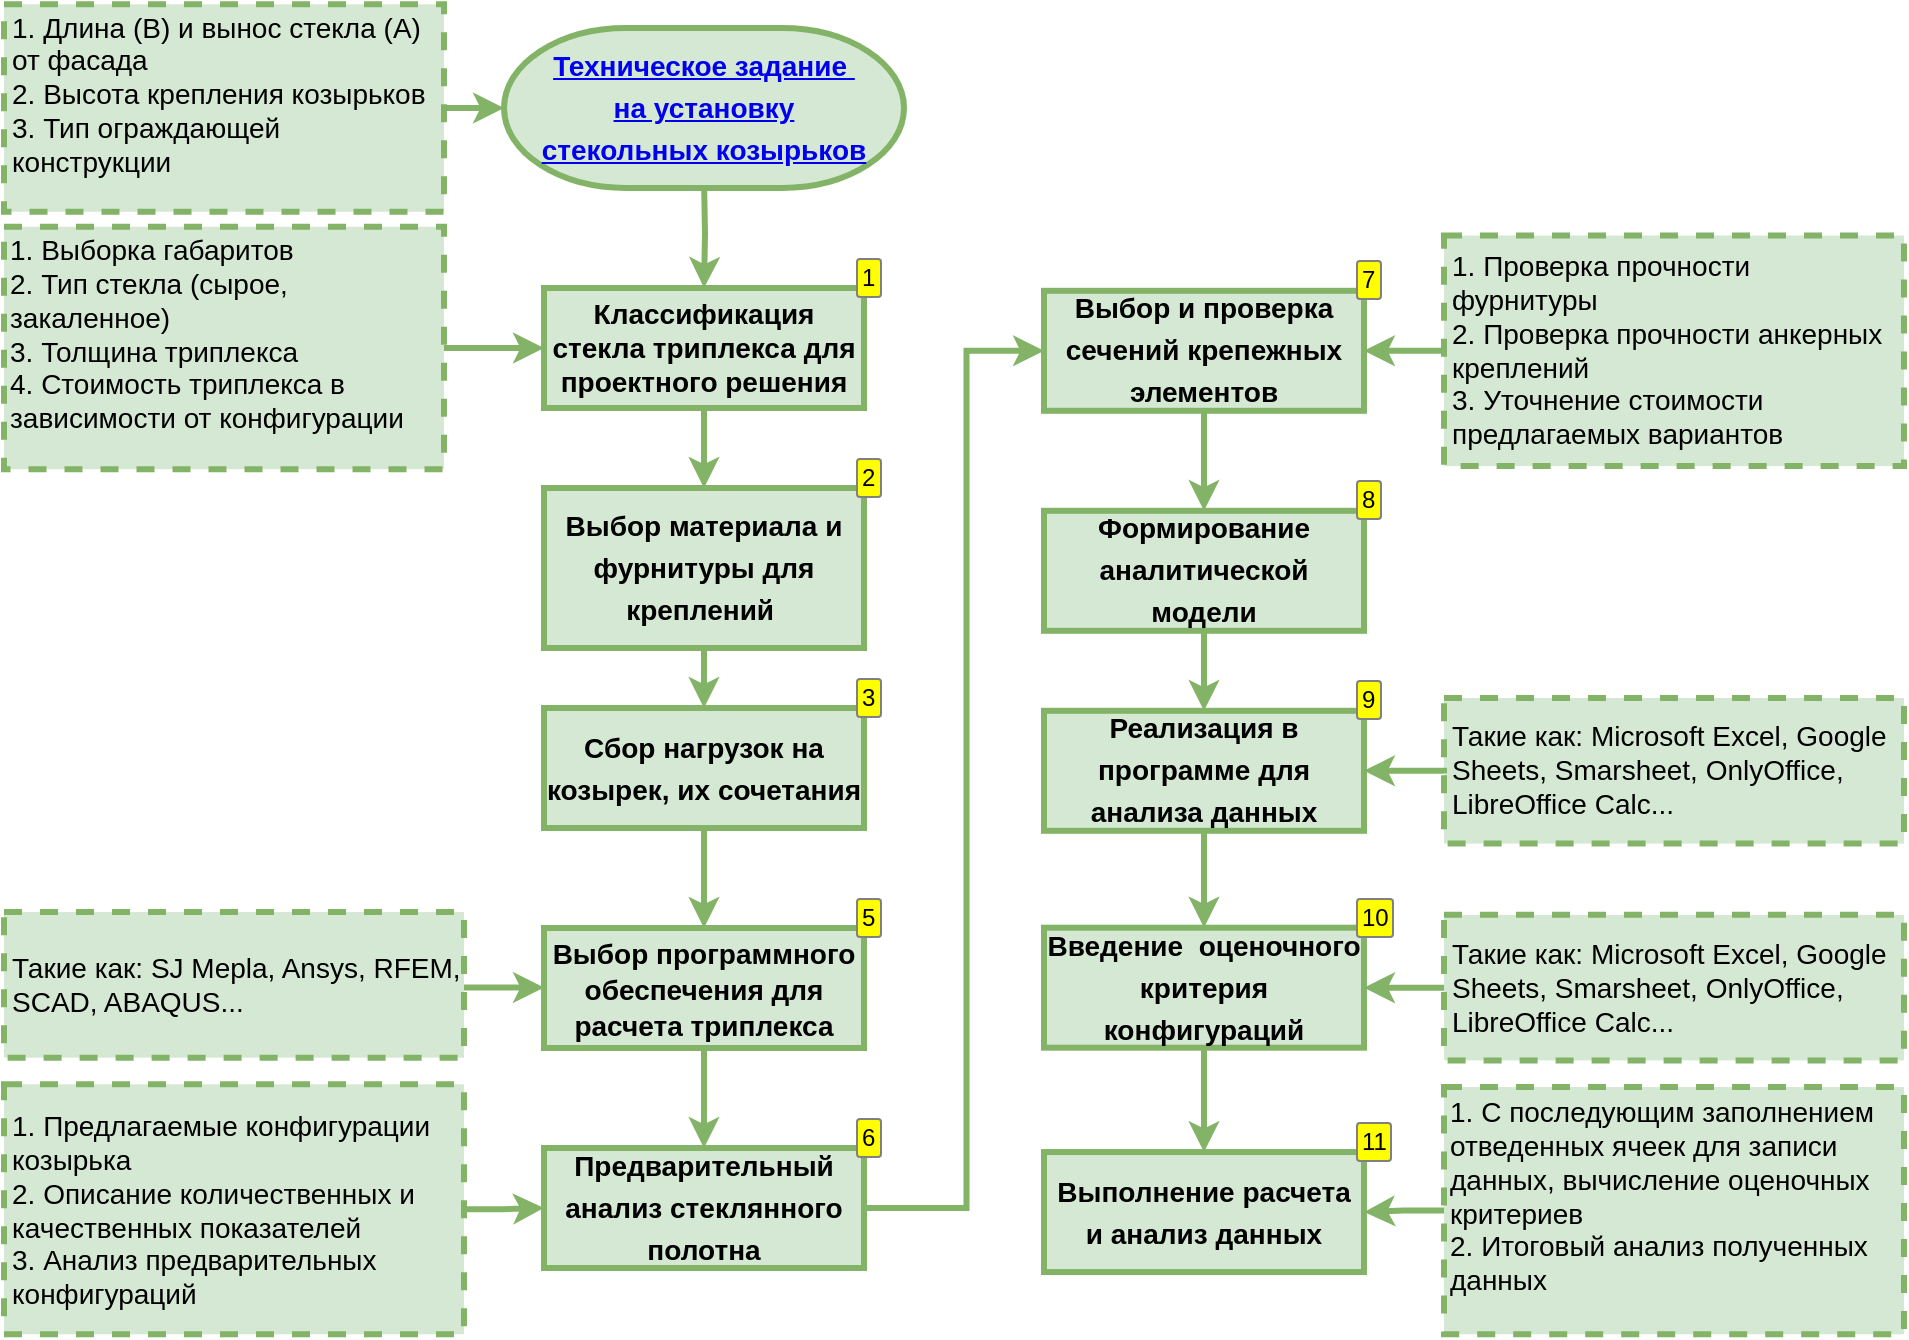 <mxfile version="24.4.13" type="github">
  <diagram name="Page-1" id="2YBvvXClWsGukQMizWep">
    <mxGraphModel dx="1386" dy="783" grid="1" gridSize="10" guides="1" tooltips="1" connect="1" arrows="1" fold="1" page="1" pageScale="1" pageWidth="900" pageHeight="1600" math="0" shadow="0">
      <root>
        <mxCell id="0" />
        <mxCell id="1" parent="0" />
        <mxCell id="lxMVfw37ABalmOMYEqL4-13" style="edgeStyle=orthogonalEdgeStyle;rounded=0;orthogonalLoop=1;jettySize=auto;html=1;exitX=0.5;exitY=1;exitDx=0;exitDy=0;entryX=0.5;entryY=0;entryDx=0;entryDy=0;fillColor=#d5e8d4;strokeColor=#82b366;fontFamily=Arial;fontSize=14;strokeWidth=3;" edge="1" parent="1" target="lxMVfw37ABalmOMYEqL4-19">
          <mxGeometry relative="1" as="geometry">
            <mxPoint x="470" y="235" as="sourcePoint" />
          </mxGeometry>
        </mxCell>
        <mxCell id="lxMVfw37ABalmOMYEqL4-16" style="edgeStyle=orthogonalEdgeStyle;rounded=0;orthogonalLoop=1;jettySize=auto;html=1;exitX=1;exitY=0.5;exitDx=0;exitDy=0;entryX=0;entryY=0.5;entryDx=0;entryDy=0;fillColor=#d5e8d4;strokeColor=#82b366;fontFamily=Arial;fontSize=14;strokeWidth=3;entryPerimeter=0;" edge="1" parent="1" source="lxMVfw37ABalmOMYEqL4-17" target="lxMVfw37ABalmOMYEqL4-55">
          <mxGeometry relative="1" as="geometry">
            <mxPoint x="385" y="200" as="targetPoint" />
          </mxGeometry>
        </mxCell>
        <mxCell id="lxMVfw37ABalmOMYEqL4-17" value="1. Длина (B) и вынос стекла (A) от фасада&lt;div style=&quot;font-size: 14px;&quot;&gt;2.&amp;nbsp;&lt;span style=&quot;text-indent: -18pt; background-color: initial; font-size: 14px;&quot;&gt;Высота крепления козырьков&lt;/span&gt;&lt;/div&gt;&lt;div style=&quot;font-size: 14px;&quot;&gt;&lt;span style=&quot;text-indent: -18pt; background-color: initial; font-size: 14px;&quot;&gt;3. Тип ограждающей конструкции&lt;/span&gt;&lt;/div&gt;&lt;p style=&quot;margin-left: 72pt; text-indent: -18pt; font-size: 14px;&quot; class=&quot;MsoNormal&quot;&gt;&lt;/p&gt;" style="rounded=0;whiteSpace=wrap;html=1;noLabel=0;fixDash=0;container=0;dropTarget=0;collapsible=0;treeFolding=0;treeMoving=0;enumerate=0;enumerateValue=1;comic=0;labelPadding=0;snapToPoint=0;dashed=1;fillColor=#d5e8d4;strokeColor=#82b366;fontFamily=Arial;fontSize=14;spacingLeft=2;align=left;strokeWidth=3;" vertex="1" parent="1">
          <mxGeometry x="120" y="148.14" width="220" height="103.75" as="geometry" />
        </mxCell>
        <mxCell id="lxMVfw37ABalmOMYEqL4-18" style="edgeStyle=orthogonalEdgeStyle;rounded=0;orthogonalLoop=1;jettySize=auto;html=1;entryX=0.5;entryY=0;entryDx=0;entryDy=0;fillColor=#d5e8d4;strokeColor=#82b366;fontFamily=Arial;fontSize=14;strokeWidth=3;" edge="1" parent="1" source="lxMVfw37ABalmOMYEqL4-19" target="lxMVfw37ABalmOMYEqL4-23">
          <mxGeometry relative="1" as="geometry" />
        </mxCell>
        <mxCell id="lxMVfw37ABalmOMYEqL4-19" value="&lt;font style=&quot;font-size: 14px;&quot;&gt;&lt;b style=&quot;font-size: 14px;&quot;&gt;Классификация стекла триплекса для проектного решения&lt;/b&gt;&lt;/font&gt;" style="rounded=0;whiteSpace=wrap;html=1;enumerate=1;fillColor=#d5e8d4;strokeColor=#82b366;fontFamily=Arial;fontSize=14;strokeWidth=3;" vertex="1" parent="1">
          <mxGeometry x="390" y="290" width="160" height="60" as="geometry" />
        </mxCell>
        <mxCell id="lxMVfw37ABalmOMYEqL4-20" style="edgeStyle=orthogonalEdgeStyle;rounded=0;orthogonalLoop=1;jettySize=auto;html=1;entryX=0;entryY=0.5;entryDx=0;entryDy=0;fillColor=#d5e8d4;strokeColor=#82b366;fontFamily=Arial;fontSize=14;strokeWidth=3;" edge="1" parent="1" source="lxMVfw37ABalmOMYEqL4-21" target="lxMVfw37ABalmOMYEqL4-19">
          <mxGeometry relative="1" as="geometry" />
        </mxCell>
        <mxCell id="lxMVfw37ABalmOMYEqL4-21" value="&lt;div style=&quot;text-align: left; font-size: 14px;&quot;&gt;&lt;span style=&quot;background-color: initial; font-size: 14px;&quot;&gt;1. Выборка габаритов&lt;/span&gt;&lt;/div&gt;&lt;div style=&quot;text-align: left; font-size: 14px;&quot;&gt;&lt;span style=&quot;background-color: initial; font-size: 14px;&quot;&gt;2. Тип стекла (сырое,&amp;nbsp; закаленное)&lt;/span&gt;&lt;/div&gt;&lt;div style=&quot;text-align: left; font-size: 14px;&quot;&gt;&lt;span style=&quot;background-color: initial; font-size: 14px;&quot;&gt;3. Толщина триплекса&lt;/span&gt;&lt;/div&gt;&lt;div style=&quot;text-align: left; font-size: 14px;&quot;&gt;&lt;span style=&quot;background-color: initial; font-size: 14px;&quot;&gt;4. Стоимость триплекса в зависимости от конфигурации&lt;/span&gt;&lt;/div&gt;&lt;p class=&quot;MsoNormal&quot; style=&quot;margin-left: 72pt; text-indent: -18pt; font-size: 14px;&quot;&gt;&lt;/p&gt;" style="rounded=0;whiteSpace=wrap;html=1;noLabel=0;fixDash=0;container=0;dropTarget=0;collapsible=0;treeFolding=0;treeMoving=0;enumerate=0;enumerateValue=1;comic=0;labelPadding=0;snapToPoint=0;dashed=1;fillColor=#d5e8d4;strokeColor=#82b366;fontFamily=Arial;fontSize=14;spacingLeft=2;strokeWidth=3;" vertex="1" parent="1">
          <mxGeometry x="120" y="259.37" width="220" height="121.25" as="geometry" />
        </mxCell>
        <mxCell id="lxMVfw37ABalmOMYEqL4-22" style="edgeStyle=orthogonalEdgeStyle;rounded=0;orthogonalLoop=1;jettySize=auto;html=1;entryX=0.5;entryY=0;entryDx=0;entryDy=0;fillColor=#d5e8d4;strokeColor=#82b366;fontFamily=Arial;fontSize=14;strokeWidth=3;" edge="1" parent="1" source="lxMVfw37ABalmOMYEqL4-23" target="lxMVfw37ABalmOMYEqL4-26">
          <mxGeometry relative="1" as="geometry" />
        </mxCell>
        <mxCell id="lxMVfw37ABalmOMYEqL4-23" value="&lt;b style=&quot;font-size: 14px;&quot;&gt;&lt;span style=&quot;line-height: 150%; font-size: 14px;&quot;&gt;&lt;font style=&quot;font-size: 14px;&quot;&gt;Выбор материала и фурнитуры для креплений&amp;nbsp;&lt;/font&gt;&lt;/span&gt;&lt;/b&gt;" style="rounded=0;whiteSpace=wrap;html=1;enumerate=1;fillColor=#d5e8d4;strokeColor=#82b366;fontFamily=Arial;fontSize=14;strokeWidth=3;" vertex="1" parent="1">
          <mxGeometry x="390" y="390" width="160" height="80" as="geometry" />
        </mxCell>
        <mxCell id="lxMVfw37ABalmOMYEqL4-24" style="edgeStyle=elbowEdgeStyle;rounded=0;orthogonalLoop=1;jettySize=auto;html=1;exitX=1;exitY=0.5;exitDx=0;exitDy=0;entryX=0;entryY=0.5;entryDx=0;entryDy=0;fillColor=#d5e8d4;strokeColor=#82b366;fontFamily=Arial;fontSize=14;strokeWidth=3;" edge="1" parent="1" source="lxMVfw37ABalmOMYEqL4-35" target="lxMVfw37ABalmOMYEqL4-28">
          <mxGeometry relative="1" as="geometry">
            <mxPoint x="701.25" y="198.44" as="targetPoint" />
            <mxPoint x="571.25" y="750" as="sourcePoint" />
            <Array as="points">
              <mxPoint x="601.25" y="390" />
              <mxPoint x="581.25" y="360" />
            </Array>
          </mxGeometry>
        </mxCell>
        <mxCell id="lxMVfw37ABalmOMYEqL4-25" style="edgeStyle=orthogonalEdgeStyle;rounded=0;orthogonalLoop=1;jettySize=auto;html=1;entryX=0.5;entryY=0;entryDx=0;entryDy=0;fillColor=#d5e8d4;strokeColor=#82b366;fontFamily=Arial;fontSize=14;strokeWidth=3;" edge="1" parent="1" source="lxMVfw37ABalmOMYEqL4-26" target="lxMVfw37ABalmOMYEqL4-34">
          <mxGeometry relative="1" as="geometry" />
        </mxCell>
        <mxCell id="lxMVfw37ABalmOMYEqL4-26" value="&lt;b style=&quot;font-size: 14px;&quot;&gt;&lt;span style=&quot;line-height: 150%; font-size: 14px;&quot;&gt;&lt;font style=&quot;font-size: 14px;&quot;&gt;Сбор нагрузок на козырек, их сочетания&lt;/font&gt;&lt;/span&gt;&lt;/b&gt;" style="rounded=0;whiteSpace=wrap;html=1;enumerate=1;fillColor=#d5e8d4;strokeColor=#82b366;fontFamily=Arial;fontSize=14;strokeWidth=3;" vertex="1" parent="1">
          <mxGeometry x="390" y="500" width="160" height="60" as="geometry" />
        </mxCell>
        <mxCell id="lxMVfw37ABalmOMYEqL4-27" style="edgeStyle=orthogonalEdgeStyle;rounded=0;orthogonalLoop=1;jettySize=auto;html=1;entryX=0.5;entryY=0;entryDx=0;entryDy=0;fillColor=#d5e8d4;strokeColor=#82b366;fontFamily=Arial;fontSize=14;strokeWidth=3;" edge="1" parent="1" source="lxMVfw37ABalmOMYEqL4-28" target="lxMVfw37ABalmOMYEqL4-30">
          <mxGeometry relative="1" as="geometry" />
        </mxCell>
        <mxCell id="lxMVfw37ABalmOMYEqL4-28" value="&lt;b style=&quot;font-size: 14px;&quot;&gt;&lt;span style=&quot;line-height: 150%; font-size: 14px;&quot;&gt;&lt;font style=&quot;font-size: 14px;&quot;&gt;Выбор и проверка сечений крепежных элементов&lt;/font&gt;&lt;/span&gt;&lt;/b&gt;" style="rounded=0;whiteSpace=wrap;html=1;enumerate=1;enumerateValue=7;fillColor=#d5e8d4;strokeColor=#82b366;fontFamily=Arial;fontSize=14;strokeWidth=3;" vertex="1" parent="1">
          <mxGeometry x="640" y="291.4" width="160" height="60" as="geometry" />
        </mxCell>
        <mxCell id="lxMVfw37ABalmOMYEqL4-29" style="edgeStyle=orthogonalEdgeStyle;rounded=0;orthogonalLoop=1;jettySize=auto;html=1;entryX=0.5;entryY=0;entryDx=0;entryDy=0;fillColor=#d5e8d4;strokeColor=#82b366;fontFamily=Arial;fontSize=14;strokeWidth=3;" edge="1" parent="1" source="lxMVfw37ABalmOMYEqL4-30" target="lxMVfw37ABalmOMYEqL4-39">
          <mxGeometry relative="1" as="geometry" />
        </mxCell>
        <mxCell id="lxMVfw37ABalmOMYEqL4-30" value="&lt;b style=&quot;font-size: 14px;&quot;&gt;&lt;span style=&quot;line-height: 150%; font-size: 14px;&quot;&gt;&lt;font style=&quot;font-size: 14px;&quot;&gt;Формирование аналитической модели&lt;/font&gt;&lt;/span&gt;&lt;/b&gt;" style="rounded=0;whiteSpace=wrap;html=1;enumerate=1;enumerateValue=8;fillColor=#d5e8d4;strokeColor=#82b366;fontFamily=Arial;fontSize=14;strokeWidth=3;" vertex="1" parent="1">
          <mxGeometry x="640" y="401.4" width="160" height="60" as="geometry" />
        </mxCell>
        <mxCell id="lxMVfw37ABalmOMYEqL4-31" style="rounded=0;orthogonalLoop=1;jettySize=auto;html=1;entryX=1;entryY=0.5;entryDx=0;entryDy=0;exitX=0;exitY=0.5;exitDx=0;exitDy=0;fillColor=#d5e8d4;strokeColor=#82b366;fontFamily=Arial;fontSize=14;strokeWidth=3;" edge="1" parent="1" source="lxMVfw37ABalmOMYEqL4-32" target="lxMVfw37ABalmOMYEqL4-28">
          <mxGeometry relative="1" as="geometry">
            <mxPoint x="880" y="228.44" as="targetPoint" />
          </mxGeometry>
        </mxCell>
        <mxCell id="lxMVfw37ABalmOMYEqL4-32" value="&lt;div style=&quot;font-size: 14px;&quot;&gt;&lt;span style=&quot;background-color: initial; font-size: 14px;&quot;&gt;1. Проверка прочности фурнитуры&amp;nbsp;&lt;/span&gt;&lt;/div&gt;&lt;div style=&quot;font-size: 14px;&quot;&gt;2. Проверка прочности анкерных креплений&lt;/div&gt;&lt;div style=&quot;font-size: 14px;&quot;&gt;3. Уточнение стоимости предлагаемых вариантов&lt;/div&gt;" style="rounded=0;whiteSpace=wrap;html=1;noLabel=0;fixDash=0;container=0;dropTarget=0;collapsible=0;treeFolding=0;treeMoving=0;enumerate=0;enumerateValue=1;comic=0;labelPadding=0;snapToPoint=0;dashed=1;align=left;fillColor=#d5e8d4;strokeColor=#82b366;fontFamily=Arial;fontSize=14;spacingLeft=2;strokeWidth=3;" vertex="1" parent="1">
          <mxGeometry x="840" y="263.74" width="230" height="115.32" as="geometry" />
        </mxCell>
        <mxCell id="lxMVfw37ABalmOMYEqL4-33" style="edgeStyle=orthogonalEdgeStyle;rounded=0;orthogonalLoop=1;jettySize=auto;html=1;entryX=0.5;entryY=0;entryDx=0;entryDy=0;fillColor=#d5e8d4;strokeColor=#82b366;fontFamily=Arial;fontSize=14;strokeWidth=3;" edge="1" parent="1" source="lxMVfw37ABalmOMYEqL4-34" target="lxMVfw37ABalmOMYEqL4-35">
          <mxGeometry relative="1" as="geometry" />
        </mxCell>
        <mxCell id="lxMVfw37ABalmOMYEqL4-34" value="&lt;b style=&quot;font-size: 14px;&quot;&gt;&lt;span style=&quot;line-height: 18px; font-size: 14px;&quot;&gt;Выбор программного обеспечения для расчета триплекса&lt;/span&gt;&lt;/b&gt;" style="rounded=0;whiteSpace=wrap;html=1;enumerate=1;enumerateValue=5;fillColor=#d5e8d4;strokeColor=#82b366;fontFamily=Arial;fontSize=14;strokeWidth=3;" vertex="1" parent="1">
          <mxGeometry x="390" y="610" width="160" height="60" as="geometry" />
        </mxCell>
        <mxCell id="lxMVfw37ABalmOMYEqL4-35" value="&lt;b style=&quot;font-size: 14px;&quot;&gt;&lt;span style=&quot;line-height: 150%; font-size: 14px;&quot;&gt;&lt;font style=&quot;font-size: 14px;&quot;&gt;Предварительный анализ стеклянного полотна&lt;/font&gt;&lt;/span&gt;&lt;/b&gt;" style="rounded=0;whiteSpace=wrap;html=1;enumerate=1;enumerateValue=6;fillColor=#d5e8d4;strokeColor=#82b366;fontFamily=Arial;fontSize=14;strokeWidth=3;" vertex="1" parent="1">
          <mxGeometry x="390" y="720" width="160" height="60" as="geometry" />
        </mxCell>
        <mxCell id="lxMVfw37ABalmOMYEqL4-36" style="edgeStyle=orthogonalEdgeStyle;rounded=0;orthogonalLoop=1;jettySize=auto;html=1;entryX=0;entryY=0.5;entryDx=0;entryDy=0;fillColor=#d5e8d4;strokeColor=#82b366;fontFamily=Arial;fontSize=14;strokeWidth=3;" edge="1" parent="1" source="lxMVfw37ABalmOMYEqL4-37" target="lxMVfw37ABalmOMYEqL4-35">
          <mxGeometry relative="1" as="geometry" />
        </mxCell>
        <mxCell id="lxMVfw37ABalmOMYEqL4-37" value="&lt;div style=&quot;font-size: 14px;&quot;&gt;&lt;span style=&quot;background-color: initial; font-size: 14px;&quot;&gt;1. Предлагаемые конфигурации козырька&lt;/span&gt;&lt;/div&gt;&lt;div style=&quot;font-size: 14px;&quot;&gt;2. Описание количественных и качественных показателей&lt;/div&gt;&lt;div style=&quot;font-size: 14px;&quot;&gt;3. Анализ предварительных конфигураций&lt;/div&gt;" style="rounded=0;whiteSpace=wrap;html=1;noLabel=0;fixDash=0;container=0;dropTarget=0;collapsible=0;treeFolding=0;treeMoving=0;enumerate=0;enumerateValue=1;comic=0;labelPadding=0;snapToPoint=0;dashed=1;align=left;fillColor=#d5e8d4;strokeColor=#82b366;fontFamily=Arial;fontSize=14;spacingLeft=2;strokeWidth=3;" vertex="1" parent="1">
          <mxGeometry x="120" y="688.13" width="230" height="125" as="geometry" />
        </mxCell>
        <mxCell id="lxMVfw37ABalmOMYEqL4-38" style="edgeStyle=orthogonalEdgeStyle;rounded=0;orthogonalLoop=1;jettySize=auto;html=1;entryX=0.5;entryY=0;entryDx=0;entryDy=0;fillColor=#d5e8d4;strokeColor=#82b366;fontFamily=Arial;fontSize=14;strokeWidth=3;" edge="1" parent="1" source="lxMVfw37ABalmOMYEqL4-39" target="lxMVfw37ABalmOMYEqL4-41">
          <mxGeometry relative="1" as="geometry" />
        </mxCell>
        <mxCell id="lxMVfw37ABalmOMYEqL4-39" value="&lt;b style=&quot;font-size: 14px;&quot;&gt;&lt;span style=&quot;line-height: 150%; font-size: 14px;&quot;&gt;&lt;font style=&quot;font-size: 14px;&quot;&gt;Реализация в программе для анализа данных&lt;/font&gt;&lt;/span&gt;&lt;/b&gt;" style="rounded=0;whiteSpace=wrap;html=1;enumerate=1;enumerateValue=9;fillColor=#d5e8d4;strokeColor=#82b366;fontFamily=Arial;fontSize=14;strokeWidth=3;" vertex="1" parent="1">
          <mxGeometry x="640" y="501.4" width="160" height="60" as="geometry" />
        </mxCell>
        <mxCell id="lxMVfw37ABalmOMYEqL4-40" style="edgeStyle=orthogonalEdgeStyle;rounded=0;orthogonalLoop=1;jettySize=auto;html=1;entryX=0.5;entryY=0;entryDx=0;entryDy=0;fillColor=#d5e8d4;strokeColor=#82b366;fontFamily=Arial;fontSize=14;strokeWidth=3;" edge="1" parent="1" source="lxMVfw37ABalmOMYEqL4-41" target="lxMVfw37ABalmOMYEqL4-42">
          <mxGeometry relative="1" as="geometry" />
        </mxCell>
        <mxCell id="lxMVfw37ABalmOMYEqL4-41" value="&lt;b style=&quot;font-size: 14px;&quot;&gt;&lt;span style=&quot;line-height: 150%; font-size: 14px;&quot;&gt;&lt;font style=&quot;font-size: 14px;&quot;&gt;Введение&amp;nbsp; оценочного критерия конфигураций&lt;/font&gt;&lt;/span&gt;&lt;/b&gt;" style="rounded=0;whiteSpace=wrap;html=1;enumerate=1;enumerateValue=10;fillColor=#d5e8d4;strokeColor=#82b366;fontFamily=Arial;fontSize=14;strokeWidth=3;" vertex="1" parent="1">
          <mxGeometry x="640" y="609.84" width="160" height="60" as="geometry" />
        </mxCell>
        <mxCell id="lxMVfw37ABalmOMYEqL4-42" value="&lt;b style=&quot;font-size: 14px;&quot;&gt;&lt;span style=&quot;line-height: 150%; font-size: 14px;&quot;&gt;&lt;font style=&quot;font-size: 14px;&quot;&gt;Выполнение расчета и анализ данных&lt;/font&gt;&lt;/span&gt;&lt;/b&gt;" style="rounded=0;whiteSpace=wrap;html=1;enumerate=1;enumerateValue=11;fillColor=#d5e8d4;strokeColor=#82b366;fontFamily=Arial;fontSize=14;strokeWidth=3;" vertex="1" parent="1">
          <mxGeometry x="640" y="722.03" width="160" height="60" as="geometry" />
        </mxCell>
        <mxCell id="lxMVfw37ABalmOMYEqL4-43" style="edgeStyle=orthogonalEdgeStyle;rounded=0;orthogonalLoop=1;jettySize=auto;html=1;entryX=1;entryY=0.5;entryDx=0;entryDy=0;fillColor=#d5e8d4;strokeColor=#82b366;fontFamily=Arial;fontSize=14;strokeWidth=3;" edge="1" parent="1" source="lxMVfw37ABalmOMYEqL4-44" target="lxMVfw37ABalmOMYEqL4-42">
          <mxGeometry relative="1" as="geometry" />
        </mxCell>
        <mxCell id="lxMVfw37ABalmOMYEqL4-44" value="&lt;div style=&quot;text-align: left; font-size: 14px;&quot;&gt;&lt;span style=&quot;background-color: initial; font-size: 14px;&quot;&gt;1. С последующим заполнением отведенных ячеек для записи данных, вычисление оценочных критериев&lt;/span&gt;&lt;/div&gt;&lt;div style=&quot;text-align: left; font-size: 14px;&quot;&gt;&lt;span style=&quot;background-color: initial; font-size: 14px;&quot;&gt;2. Итоговый анализ полученных данных&lt;/span&gt;&lt;/div&gt;&lt;p class=&quot;MsoNormal&quot; style=&quot;margin-left: 72pt; text-indent: -18pt; font-size: 14px;&quot;&gt;&lt;/p&gt;" style="rounded=0;whiteSpace=wrap;html=1;noLabel=0;fixDash=0;container=0;dropTarget=0;collapsible=0;treeFolding=0;treeMoving=0;enumerate=0;enumerateValue=1;comic=0;labelPadding=0;snapToPoint=0;dashed=1;fillColor=#d5e8d4;strokeColor=#82b366;fontFamily=Arial;fontSize=14;spacingLeft=2;strokeWidth=3;" vertex="1" parent="1">
          <mxGeometry x="840" y="689.53" width="230" height="123.6" as="geometry" />
        </mxCell>
        <mxCell id="lxMVfw37ABalmOMYEqL4-45" value="&lt;div style=&quot;font-size: 14px;&quot;&gt;Такие как: Microsoft Excel, Google Sheets, Smarsheet, OnlyOffice, LibreOffice Calc...&lt;/div&gt;" style="rounded=0;whiteSpace=wrap;html=1;noLabel=0;fixDash=0;container=0;dropTarget=0;collapsible=0;treeFolding=0;treeMoving=0;enumerate=0;enumerateValue=1;comic=0;labelPadding=0;snapToPoint=0;dashed=1;align=left;fillColor=#d5e8d4;strokeColor=#82b366;fontFamily=Arial;fontSize=14;spacingLeft=2;strokeWidth=3;" vertex="1" parent="1">
          <mxGeometry x="840" y="494.99" width="230" height="72.81" as="geometry" />
        </mxCell>
        <mxCell id="lxMVfw37ABalmOMYEqL4-48" style="edgeStyle=orthogonalEdgeStyle;rounded=0;orthogonalLoop=1;jettySize=auto;html=1;exitX=0;exitY=0.5;exitDx=0;exitDy=0;fillColor=#d5e8d4;strokeColor=#82b366;fontFamily=Arial;fontSize=14;strokeWidth=3;entryX=1;entryY=0.5;entryDx=0;entryDy=0;" edge="1" parent="1" target="lxMVfw37ABalmOMYEqL4-39">
          <mxGeometry relative="1" as="geometry">
            <mxPoint x="800" y="532.87" as="targetPoint" />
            <Array as="points">
              <mxPoint x="840" y="531.4" />
            </Array>
            <mxPoint x="840" y="532.63" as="sourcePoint" />
          </mxGeometry>
        </mxCell>
        <mxCell id="lxMVfw37ABalmOMYEqL4-49" value="&lt;div style=&quot;font-size: 14px;&quot;&gt;Такие как: Microsoft Excel, Google Sheets, Smarsheet, OnlyOffice, LibreOffice Calc...&lt;/div&gt;" style="rounded=0;whiteSpace=wrap;html=1;noLabel=0;fixDash=0;container=0;dropTarget=0;collapsible=0;treeFolding=0;treeMoving=0;enumerate=0;enumerateValue=1;comic=0;labelPadding=0;snapToPoint=0;dashed=1;align=left;fillColor=#d5e8d4;strokeColor=#82b366;fontFamily=Arial;fontSize=14;spacingLeft=2;strokeWidth=3;" vertex="1" parent="1">
          <mxGeometry x="840" y="603.43" width="230" height="72.81" as="geometry" />
        </mxCell>
        <mxCell id="lxMVfw37ABalmOMYEqL4-50" style="edgeStyle=orthogonalEdgeStyle;rounded=0;orthogonalLoop=1;jettySize=auto;html=1;exitX=0;exitY=0.5;exitDx=0;exitDy=0;fillColor=#d5e8d4;strokeColor=#82b366;fontFamily=Arial;fontSize=14;strokeWidth=3;entryX=1;entryY=0.5;entryDx=0;entryDy=0;" edge="1" parent="1" source="lxMVfw37ABalmOMYEqL4-49" target="lxMVfw37ABalmOMYEqL4-41">
          <mxGeometry relative="1" as="geometry">
            <mxPoint x="800" y="674.11" as="targetPoint" />
            <Array as="points">
              <mxPoint x="840" y="639.4" />
              <mxPoint x="840" y="639.4" />
            </Array>
            <mxPoint x="840" y="673.87" as="sourcePoint" />
          </mxGeometry>
        </mxCell>
        <mxCell id="lxMVfw37ABalmOMYEqL4-51" value="&lt;div style=&quot;font-size: 14px;&quot;&gt;Такие как: SJ Mepla, Ansys, RFEM, SCAD, ABAQUS...&lt;/div&gt;" style="rounded=0;whiteSpace=wrap;html=1;noLabel=0;fixDash=0;container=0;dropTarget=0;collapsible=0;treeFolding=0;treeMoving=0;enumerate=0;enumerateValue=1;comic=0;labelPadding=0;snapToPoint=0;dashed=1;align=left;fillColor=#d5e8d4;strokeColor=#82b366;fontFamily=Arial;fontSize=14;spacingLeft=2;strokeWidth=3;" vertex="1" parent="1">
          <mxGeometry x="120" y="602.03" width="230" height="72.81" as="geometry" />
        </mxCell>
        <mxCell id="lxMVfw37ABalmOMYEqL4-54" style="rounded=0;orthogonalLoop=1;jettySize=auto;html=1;entryX=0;entryY=0.5;entryDx=0;entryDy=0;fillColor=#d5e8d4;strokeColor=#82b366;fontFamily=Arial;fontSize=14;strokeWidth=3;" edge="1" parent="1">
          <mxGeometry relative="1" as="geometry">
            <mxPoint x="350" y="639.75" as="sourcePoint" />
            <mxPoint x="390" y="639.75" as="targetPoint" />
          </mxGeometry>
        </mxCell>
        <mxCell id="lxMVfw37ABalmOMYEqL4-55" value="&lt;div style=&quot;font-size: 14px;&quot;&gt;&lt;span style=&quot;background-color: initial; font-size: 14px;&quot;&gt;&lt;span style=&quot;line-height: 150%; font-size: 14px;&quot;&gt;&lt;b style=&quot;font-size: 14px;&quot;&gt;&lt;a name=&quot;_Hlk167086540&quot; style=&quot;font-size: 14px;&quot;&gt;Техническое задание&amp;nbsp;&lt;/a&gt;&lt;/b&gt;&lt;/span&gt;&lt;/span&gt;&lt;/div&gt;&lt;div style=&quot;font-size: 14px;&quot;&gt;&lt;span style=&quot;background-color: initial; font-size: 14px;&quot;&gt;&lt;span style=&quot;line-height: 150%; font-size: 14px;&quot;&gt;&lt;b style=&quot;font-size: 14px;&quot;&gt;&lt;a name=&quot;_Hlk167086540&quot; style=&quot;font-size: 14px;&quot;&gt;на установку&lt;br style=&quot;font-size: 14px;&quot;&gt;стекольных козырьков&lt;/a&gt;&lt;/b&gt;&lt;/span&gt;&lt;/span&gt;&lt;/div&gt;" style="strokeWidth=3;html=1;shape=mxgraph.flowchart.terminator;whiteSpace=wrap;align=center;fillColor=#d5e8d4;strokeColor=#82b366;fontFamily=Arial;fontSize=14;" vertex="1" parent="1">
          <mxGeometry x="370" y="160.01" width="200" height="80" as="geometry" />
        </mxCell>
      </root>
    </mxGraphModel>
  </diagram>
</mxfile>
